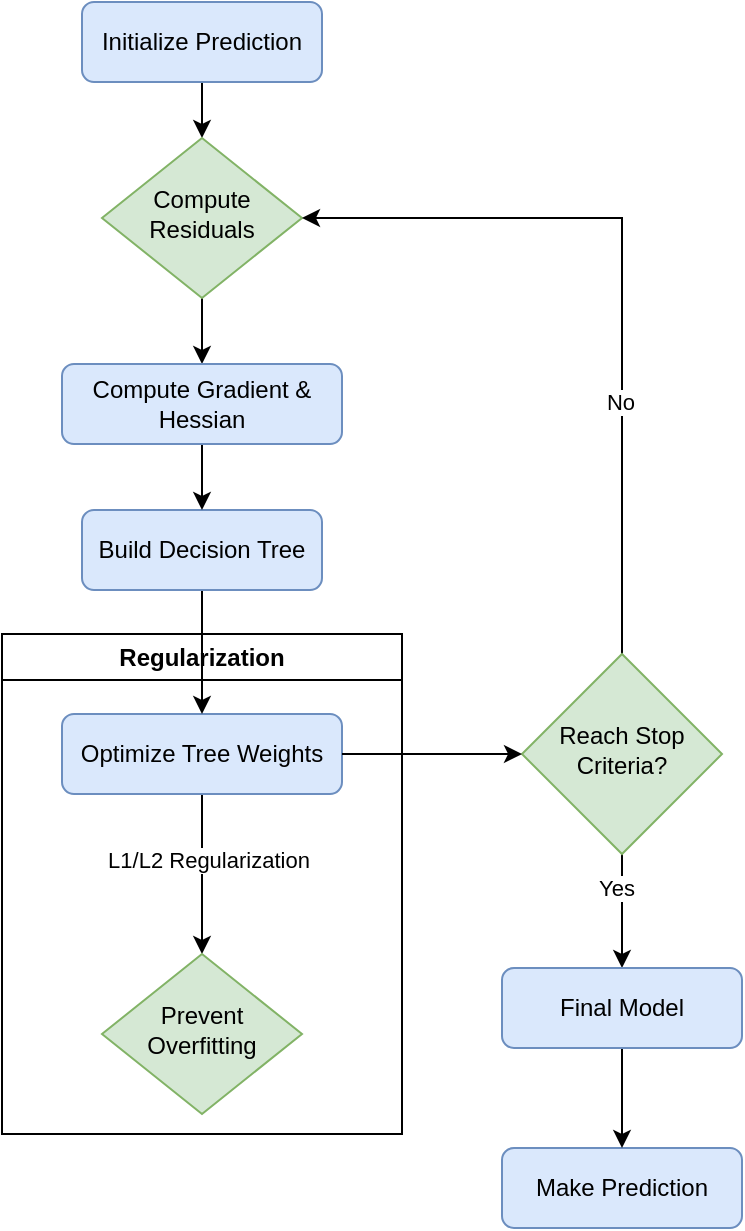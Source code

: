 <mxfile version="24.8.6">
  <diagram id="C5RBs43oDa-KdzZeNtuy" name="Page-1">
    <mxGraphModel dx="1042" dy="661" grid="1" gridSize="10" guides="1" tooltips="1" connect="1" arrows="1" fold="1" page="1" pageScale="1" pageWidth="827" pageHeight="1169" math="0" shadow="0">
      <root>
        <mxCell id="WIyWlLk6GJQsqaUBKTNV-0" />
        <mxCell id="WIyWlLk6GJQsqaUBKTNV-1" parent="WIyWlLk6GJQsqaUBKTNV-0" />
        <mxCell id="PaQqPsoKpRg5Hs7hLl_K-7" value="Regularization" style="swimlane;whiteSpace=wrap;html=1;" vertex="1" parent="WIyWlLk6GJQsqaUBKTNV-1">
          <mxGeometry x="120" y="396" width="200" height="250" as="geometry">
            <mxRectangle x="490" y="40" width="120" height="30" as="alternateBounds" />
          </mxGeometry>
        </mxCell>
        <mxCell id="PaQqPsoKpRg5Hs7hLl_K-10" style="edgeStyle=orthogonalEdgeStyle;rounded=0;orthogonalLoop=1;jettySize=auto;html=1;entryX=0.5;entryY=0;entryDx=0;entryDy=0;" edge="1" parent="PaQqPsoKpRg5Hs7hLl_K-7" source="PaQqPsoKpRg5Hs7hLl_K-8" target="PaQqPsoKpRg5Hs7hLl_K-9">
          <mxGeometry relative="1" as="geometry" />
        </mxCell>
        <mxCell id="PaQqPsoKpRg5Hs7hLl_K-12" value="L1/L2 Regularization" style="edgeLabel;html=1;align=center;verticalAlign=middle;resizable=0;points=[];" vertex="1" connectable="0" parent="PaQqPsoKpRg5Hs7hLl_K-10">
          <mxGeometry x="-0.175" y="3" relative="1" as="geometry">
            <mxPoint as="offset" />
          </mxGeometry>
        </mxCell>
        <mxCell id="PaQqPsoKpRg5Hs7hLl_K-8" value="Optimize Tree Weights" style="rounded=1;whiteSpace=wrap;html=1;fontSize=12;glass=0;strokeWidth=1;shadow=0;fillColor=#dae8fc;strokeColor=#6c8ebf;" vertex="1" parent="PaQqPsoKpRg5Hs7hLl_K-7">
          <mxGeometry x="30" y="40" width="140" height="40" as="geometry" />
        </mxCell>
        <mxCell id="PaQqPsoKpRg5Hs7hLl_K-9" value="Prevent Overfitting" style="rhombus;whiteSpace=wrap;html=1;shadow=0;fontFamily=Helvetica;fontSize=12;align=center;strokeWidth=1;spacing=6;spacingTop=-4;fillColor=#d5e8d4;strokeColor=#82b366;" vertex="1" parent="PaQqPsoKpRg5Hs7hLl_K-7">
          <mxGeometry x="50" y="160" width="100" height="80" as="geometry" />
        </mxCell>
        <mxCell id="PaQqPsoKpRg5Hs7hLl_K-0" style="edgeStyle=orthogonalEdgeStyle;rounded=0;orthogonalLoop=1;jettySize=auto;html=1;entryX=0.5;entryY=0;entryDx=0;entryDy=0;" edge="1" parent="WIyWlLk6GJQsqaUBKTNV-1" source="WIyWlLk6GJQsqaUBKTNV-3" target="WIyWlLk6GJQsqaUBKTNV-6">
          <mxGeometry relative="1" as="geometry" />
        </mxCell>
        <mxCell id="WIyWlLk6GJQsqaUBKTNV-3" value="Initialize Prediction" style="rounded=1;whiteSpace=wrap;html=1;fontSize=12;glass=0;strokeWidth=1;shadow=0;fillColor=#dae8fc;strokeColor=#6c8ebf;" parent="WIyWlLk6GJQsqaUBKTNV-1" vertex="1">
          <mxGeometry x="160" y="80" width="120" height="40" as="geometry" />
        </mxCell>
        <mxCell id="PaQqPsoKpRg5Hs7hLl_K-1" style="edgeStyle=orthogonalEdgeStyle;rounded=0;orthogonalLoop=1;jettySize=auto;html=1;entryX=0.5;entryY=0;entryDx=0;entryDy=0;" edge="1" parent="WIyWlLk6GJQsqaUBKTNV-1" source="WIyWlLk6GJQsqaUBKTNV-6" target="PaQqPsoKpRg5Hs7hLl_K-3">
          <mxGeometry relative="1" as="geometry">
            <mxPoint x="220" y="330" as="targetPoint" />
          </mxGeometry>
        </mxCell>
        <mxCell id="WIyWlLk6GJQsqaUBKTNV-6" value="Compute Residuals" style="rhombus;whiteSpace=wrap;html=1;shadow=0;fontFamily=Helvetica;fontSize=12;align=center;strokeWidth=1;spacing=6;spacingTop=-4;fillColor=#d5e8d4;strokeColor=#82b366;" parent="WIyWlLk6GJQsqaUBKTNV-1" vertex="1">
          <mxGeometry x="170" y="148" width="100" height="80" as="geometry" />
        </mxCell>
        <mxCell id="PaQqPsoKpRg5Hs7hLl_K-23" style="edgeStyle=orthogonalEdgeStyle;rounded=0;orthogonalLoop=1;jettySize=auto;html=1;" edge="1" parent="WIyWlLk6GJQsqaUBKTNV-1" source="WIyWlLk6GJQsqaUBKTNV-11" target="PaQqPsoKpRg5Hs7hLl_K-8">
          <mxGeometry relative="1" as="geometry" />
        </mxCell>
        <mxCell id="WIyWlLk6GJQsqaUBKTNV-11" value="Build Decision Tree" style="rounded=1;whiteSpace=wrap;html=1;fontSize=12;glass=0;strokeWidth=1;shadow=0;fillColor=#dae8fc;strokeColor=#6c8ebf;" parent="WIyWlLk6GJQsqaUBKTNV-1" vertex="1">
          <mxGeometry x="160" y="334" width="120" height="40" as="geometry" />
        </mxCell>
        <mxCell id="PaQqPsoKpRg5Hs7hLl_K-5" style="edgeStyle=orthogonalEdgeStyle;rounded=0;orthogonalLoop=1;jettySize=auto;html=1;entryX=0.5;entryY=0;entryDx=0;entryDy=0;" edge="1" parent="WIyWlLk6GJQsqaUBKTNV-1" source="PaQqPsoKpRg5Hs7hLl_K-3" target="WIyWlLk6GJQsqaUBKTNV-11">
          <mxGeometry relative="1" as="geometry" />
        </mxCell>
        <mxCell id="PaQqPsoKpRg5Hs7hLl_K-3" value="Compute Gradient &amp;amp; Hessian" style="rounded=1;whiteSpace=wrap;html=1;fontSize=12;glass=0;strokeWidth=1;shadow=0;fillColor=#dae8fc;strokeColor=#6c8ebf;" vertex="1" parent="WIyWlLk6GJQsqaUBKTNV-1">
          <mxGeometry x="150" y="261" width="140" height="40" as="geometry" />
        </mxCell>
        <mxCell id="PaQqPsoKpRg5Hs7hLl_K-20" style="edgeStyle=orthogonalEdgeStyle;rounded=0;orthogonalLoop=1;jettySize=auto;html=1;entryX=0.5;entryY=0;entryDx=0;entryDy=0;" edge="1" parent="WIyWlLk6GJQsqaUBKTNV-1" source="PaQqPsoKpRg5Hs7hLl_K-13" target="PaQqPsoKpRg5Hs7hLl_K-19">
          <mxGeometry relative="1" as="geometry" />
        </mxCell>
        <mxCell id="PaQqPsoKpRg5Hs7hLl_K-22" value="Yes" style="edgeLabel;html=1;align=center;verticalAlign=middle;resizable=0;points=[];" vertex="1" connectable="0" parent="PaQqPsoKpRg5Hs7hLl_K-20">
          <mxGeometry x="-0.4" y="-3" relative="1" as="geometry">
            <mxPoint as="offset" />
          </mxGeometry>
        </mxCell>
        <mxCell id="PaQqPsoKpRg5Hs7hLl_K-25" style="edgeStyle=orthogonalEdgeStyle;rounded=0;orthogonalLoop=1;jettySize=auto;html=1;entryX=1;entryY=0.5;entryDx=0;entryDy=0;" edge="1" parent="WIyWlLk6GJQsqaUBKTNV-1" source="PaQqPsoKpRg5Hs7hLl_K-13" target="WIyWlLk6GJQsqaUBKTNV-6">
          <mxGeometry relative="1" as="geometry">
            <Array as="points">
              <mxPoint x="430" y="188" />
            </Array>
          </mxGeometry>
        </mxCell>
        <mxCell id="PaQqPsoKpRg5Hs7hLl_K-26" value="No" style="edgeLabel;html=1;align=center;verticalAlign=middle;resizable=0;points=[];" vertex="1" connectable="0" parent="PaQqPsoKpRg5Hs7hLl_K-25">
          <mxGeometry x="-0.333" y="1" relative="1" as="geometry">
            <mxPoint as="offset" />
          </mxGeometry>
        </mxCell>
        <mxCell id="PaQqPsoKpRg5Hs7hLl_K-13" value="Reach Stop Criteria?" style="rhombus;whiteSpace=wrap;html=1;shadow=0;fontFamily=Helvetica;fontSize=12;align=center;strokeWidth=1;spacing=6;spacingTop=-4;fillColor=#d5e8d4;strokeColor=#82b366;" vertex="1" parent="WIyWlLk6GJQsqaUBKTNV-1">
          <mxGeometry x="380" y="406" width="100" height="100" as="geometry" />
        </mxCell>
        <mxCell id="PaQqPsoKpRg5Hs7hLl_K-18" value="Make Prediction" style="rounded=1;whiteSpace=wrap;html=1;fontSize=12;glass=0;strokeWidth=1;shadow=0;fillColor=#dae8fc;strokeColor=#6c8ebf;" vertex="1" parent="WIyWlLk6GJQsqaUBKTNV-1">
          <mxGeometry x="370" y="653" width="120" height="40" as="geometry" />
        </mxCell>
        <mxCell id="PaQqPsoKpRg5Hs7hLl_K-21" style="edgeStyle=orthogonalEdgeStyle;rounded=0;orthogonalLoop=1;jettySize=auto;html=1;entryX=0.5;entryY=0;entryDx=0;entryDy=0;" edge="1" parent="WIyWlLk6GJQsqaUBKTNV-1" source="PaQqPsoKpRg5Hs7hLl_K-19" target="PaQqPsoKpRg5Hs7hLl_K-18">
          <mxGeometry relative="1" as="geometry" />
        </mxCell>
        <mxCell id="PaQqPsoKpRg5Hs7hLl_K-19" value="Final Model" style="rounded=1;whiteSpace=wrap;html=1;fontSize=12;glass=0;strokeWidth=1;shadow=0;fillColor=#dae8fc;strokeColor=#6c8ebf;" vertex="1" parent="WIyWlLk6GJQsqaUBKTNV-1">
          <mxGeometry x="370" y="563" width="120" height="40" as="geometry" />
        </mxCell>
        <mxCell id="PaQqPsoKpRg5Hs7hLl_K-24" style="edgeStyle=orthogonalEdgeStyle;rounded=0;orthogonalLoop=1;jettySize=auto;html=1;" edge="1" parent="WIyWlLk6GJQsqaUBKTNV-1" source="PaQqPsoKpRg5Hs7hLl_K-8" target="PaQqPsoKpRg5Hs7hLl_K-13">
          <mxGeometry relative="1" as="geometry" />
        </mxCell>
      </root>
    </mxGraphModel>
  </diagram>
</mxfile>
